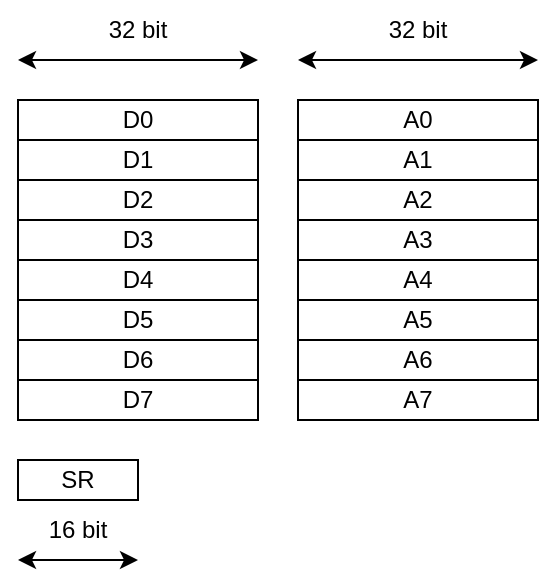 <mxfile version="16.5.6" type="device"><diagram id="M5DXHeeGEOB1g4-9q9P6" name="Page-1"><mxGraphModel dx="1422" dy="724" grid="1" gridSize="10" guides="1" tooltips="1" connect="1" arrows="1" fold="1" page="1" pageScale="1" pageWidth="827" pageHeight="1169" math="0" shadow="0"><root><mxCell id="0"/><mxCell id="1" parent="0"/><mxCell id="4U4ulo-ZQkKkx-siSF7p-1" value="D1" style="rounded=0;whiteSpace=wrap;html=1;" parent="1" vertex="1"><mxGeometry x="130" y="110" width="120" height="20" as="geometry"/></mxCell><mxCell id="4U4ulo-ZQkKkx-siSF7p-2" value="D0" style="rounded=0;whiteSpace=wrap;html=1;" parent="1" vertex="1"><mxGeometry x="130" y="90" width="120" height="20" as="geometry"/></mxCell><mxCell id="4U4ulo-ZQkKkx-siSF7p-3" value="D2" style="rounded=0;whiteSpace=wrap;html=1;" parent="1" vertex="1"><mxGeometry x="130" y="130" width="120" height="20" as="geometry"/></mxCell><mxCell id="4U4ulo-ZQkKkx-siSF7p-5" value="D3" style="rounded=0;whiteSpace=wrap;html=1;" parent="1" vertex="1"><mxGeometry x="130" y="150" width="120" height="20" as="geometry"/></mxCell><mxCell id="4U4ulo-ZQkKkx-siSF7p-6" value="D4" style="rounded=0;whiteSpace=wrap;html=1;" parent="1" vertex="1"><mxGeometry x="130" y="170" width="120" height="20" as="geometry"/></mxCell><mxCell id="4U4ulo-ZQkKkx-siSF7p-7" value="D5" style="rounded=0;whiteSpace=wrap;html=1;" parent="1" vertex="1"><mxGeometry x="130" y="190" width="120" height="20" as="geometry"/></mxCell><mxCell id="4U4ulo-ZQkKkx-siSF7p-8" value="D6" style="rounded=0;whiteSpace=wrap;html=1;" parent="1" vertex="1"><mxGeometry x="130" y="210" width="120" height="20" as="geometry"/></mxCell><mxCell id="4U4ulo-ZQkKkx-siSF7p-9" value="D7" style="rounded=0;whiteSpace=wrap;html=1;" parent="1" vertex="1"><mxGeometry x="130" y="230" width="120" height="20" as="geometry"/></mxCell><mxCell id="4U4ulo-ZQkKkx-siSF7p-19" value="A1" style="rounded=0;whiteSpace=wrap;html=1;" parent="1" vertex="1"><mxGeometry x="270" y="110" width="120" height="20" as="geometry"/></mxCell><mxCell id="4U4ulo-ZQkKkx-siSF7p-20" value="A0" style="rounded=0;whiteSpace=wrap;html=1;" parent="1" vertex="1"><mxGeometry x="270" y="90" width="120" height="20" as="geometry"/></mxCell><mxCell id="4U4ulo-ZQkKkx-siSF7p-21" value="A2" style="rounded=0;whiteSpace=wrap;html=1;" parent="1" vertex="1"><mxGeometry x="270" y="130" width="120" height="20" as="geometry"/></mxCell><mxCell id="4U4ulo-ZQkKkx-siSF7p-22" value="A3" style="rounded=0;whiteSpace=wrap;html=1;" parent="1" vertex="1"><mxGeometry x="270" y="150" width="120" height="20" as="geometry"/></mxCell><mxCell id="4U4ulo-ZQkKkx-siSF7p-23" value="A4" style="rounded=0;whiteSpace=wrap;html=1;" parent="1" vertex="1"><mxGeometry x="270" y="170" width="120" height="20" as="geometry"/></mxCell><mxCell id="4U4ulo-ZQkKkx-siSF7p-24" value="A5" style="rounded=0;whiteSpace=wrap;html=1;" parent="1" vertex="1"><mxGeometry x="270" y="190" width="120" height="20" as="geometry"/></mxCell><mxCell id="4U4ulo-ZQkKkx-siSF7p-25" value="A6" style="rounded=0;whiteSpace=wrap;html=1;" parent="1" vertex="1"><mxGeometry x="270" y="210" width="120" height="20" as="geometry"/></mxCell><mxCell id="4U4ulo-ZQkKkx-siSF7p-26" value="A7" style="rounded=0;whiteSpace=wrap;html=1;" parent="1" vertex="1"><mxGeometry x="270" y="230" width="120" height="20" as="geometry"/></mxCell><mxCell id="4U4ulo-ZQkKkx-siSF7p-27" value="SR" style="rounded=0;whiteSpace=wrap;html=1;" parent="1" vertex="1"><mxGeometry x="130" y="270" width="60" height="20" as="geometry"/></mxCell><mxCell id="4U4ulo-ZQkKkx-siSF7p-28" value="" style="endArrow=classic;startArrow=classic;html=1;rounded=0;" parent="1" edge="1"><mxGeometry width="50" height="50" relative="1" as="geometry"><mxPoint x="130" y="70" as="sourcePoint"/><mxPoint x="250" y="70" as="targetPoint"/></mxGeometry></mxCell><mxCell id="4U4ulo-ZQkKkx-siSF7p-29" value="32 bit" style="text;html=1;strokeColor=none;fillColor=none;align=center;verticalAlign=middle;whiteSpace=wrap;rounded=0;" parent="1" vertex="1"><mxGeometry x="160" y="40" width="60" height="30" as="geometry"/></mxCell><mxCell id="4U4ulo-ZQkKkx-siSF7p-33" value="" style="endArrow=classic;startArrow=classic;html=1;rounded=0;" parent="1" edge="1"><mxGeometry width="50" height="50" relative="1" as="geometry"><mxPoint x="270" y="70" as="sourcePoint"/><mxPoint x="390" y="70" as="targetPoint"/></mxGeometry></mxCell><mxCell id="4U4ulo-ZQkKkx-siSF7p-34" value="32 bit" style="text;html=1;strokeColor=none;fillColor=none;align=center;verticalAlign=middle;whiteSpace=wrap;rounded=0;" parent="1" vertex="1"><mxGeometry x="300" y="40" width="60" height="30" as="geometry"/></mxCell><mxCell id="YIT1cz48z5MdDM11dkCM-1" value="" style="endArrow=classic;startArrow=classic;html=1;rounded=0;" edge="1" parent="1"><mxGeometry width="50" height="50" relative="1" as="geometry"><mxPoint x="130" y="320" as="sourcePoint"/><mxPoint x="190" y="320" as="targetPoint"/></mxGeometry></mxCell><mxCell id="YIT1cz48z5MdDM11dkCM-2" value="&lt;div&gt;16 bit&lt;/div&gt;" style="text;html=1;strokeColor=none;fillColor=none;align=center;verticalAlign=middle;whiteSpace=wrap;rounded=0;" vertex="1" parent="1"><mxGeometry x="130" y="290" width="60" height="30" as="geometry"/></mxCell></root></mxGraphModel></diagram></mxfile>
